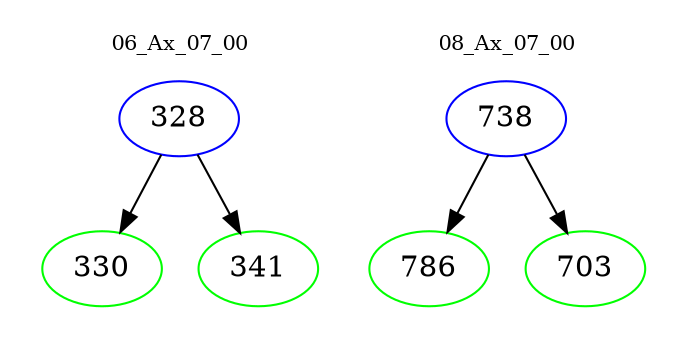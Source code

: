digraph{
subgraph cluster_0 {
color = white
label = "06_Ax_07_00";
fontsize=10;
T0_328 [label="328", color="blue"]
T0_328 -> T0_330 [color="black"]
T0_330 [label="330", color="green"]
T0_328 -> T0_341 [color="black"]
T0_341 [label="341", color="green"]
}
subgraph cluster_1 {
color = white
label = "08_Ax_07_00";
fontsize=10;
T1_738 [label="738", color="blue"]
T1_738 -> T1_786 [color="black"]
T1_786 [label="786", color="green"]
T1_738 -> T1_703 [color="black"]
T1_703 [label="703", color="green"]
}
}
